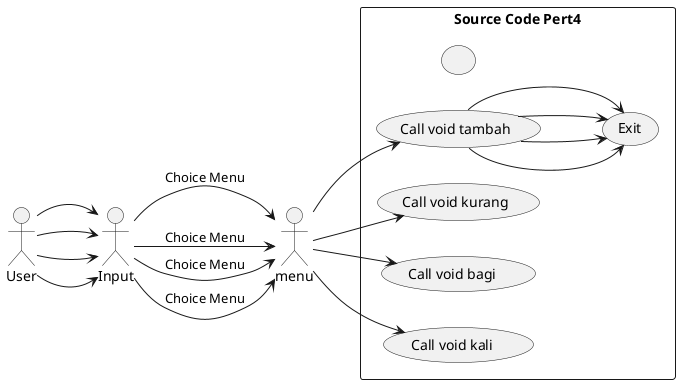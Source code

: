 @startuml Pert5

left to right direction

actor User as "User"

rectangle "Source Code Pert4" {
    usecase " "
    usecase "Call void tambah" as tambah
    usecase "Call void kurang" as kurang
    usecase "Call void bagi  " as kali
    usecase "Call void kali  " as bagi
    usecase "Exit" as exit
}


User --> Input
Input --> menu : Choice Menu 
menu --> tambah
tambah --> exit

User --> Input
Input --> menu : Choice Menu 
menu --> kurang
tambah --> exit

User --> Input
Input --> menu : Choice Menu 
menu --> kali
tambah --> exit

User --> Input
Input --> menu : Choice Menu 
menu --> bagi
tambah --> exit